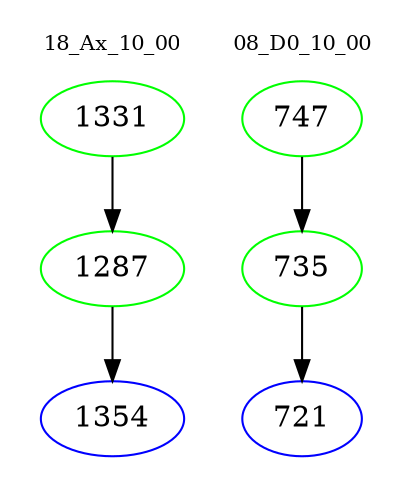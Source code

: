 digraph{
subgraph cluster_0 {
color = white
label = "18_Ax_10_00";
fontsize=10;
T0_1331 [label="1331", color="green"]
T0_1331 -> T0_1287 [color="black"]
T0_1287 [label="1287", color="green"]
T0_1287 -> T0_1354 [color="black"]
T0_1354 [label="1354", color="blue"]
}
subgraph cluster_1 {
color = white
label = "08_D0_10_00";
fontsize=10;
T1_747 [label="747", color="green"]
T1_747 -> T1_735 [color="black"]
T1_735 [label="735", color="green"]
T1_735 -> T1_721 [color="black"]
T1_721 [label="721", color="blue"]
}
}
